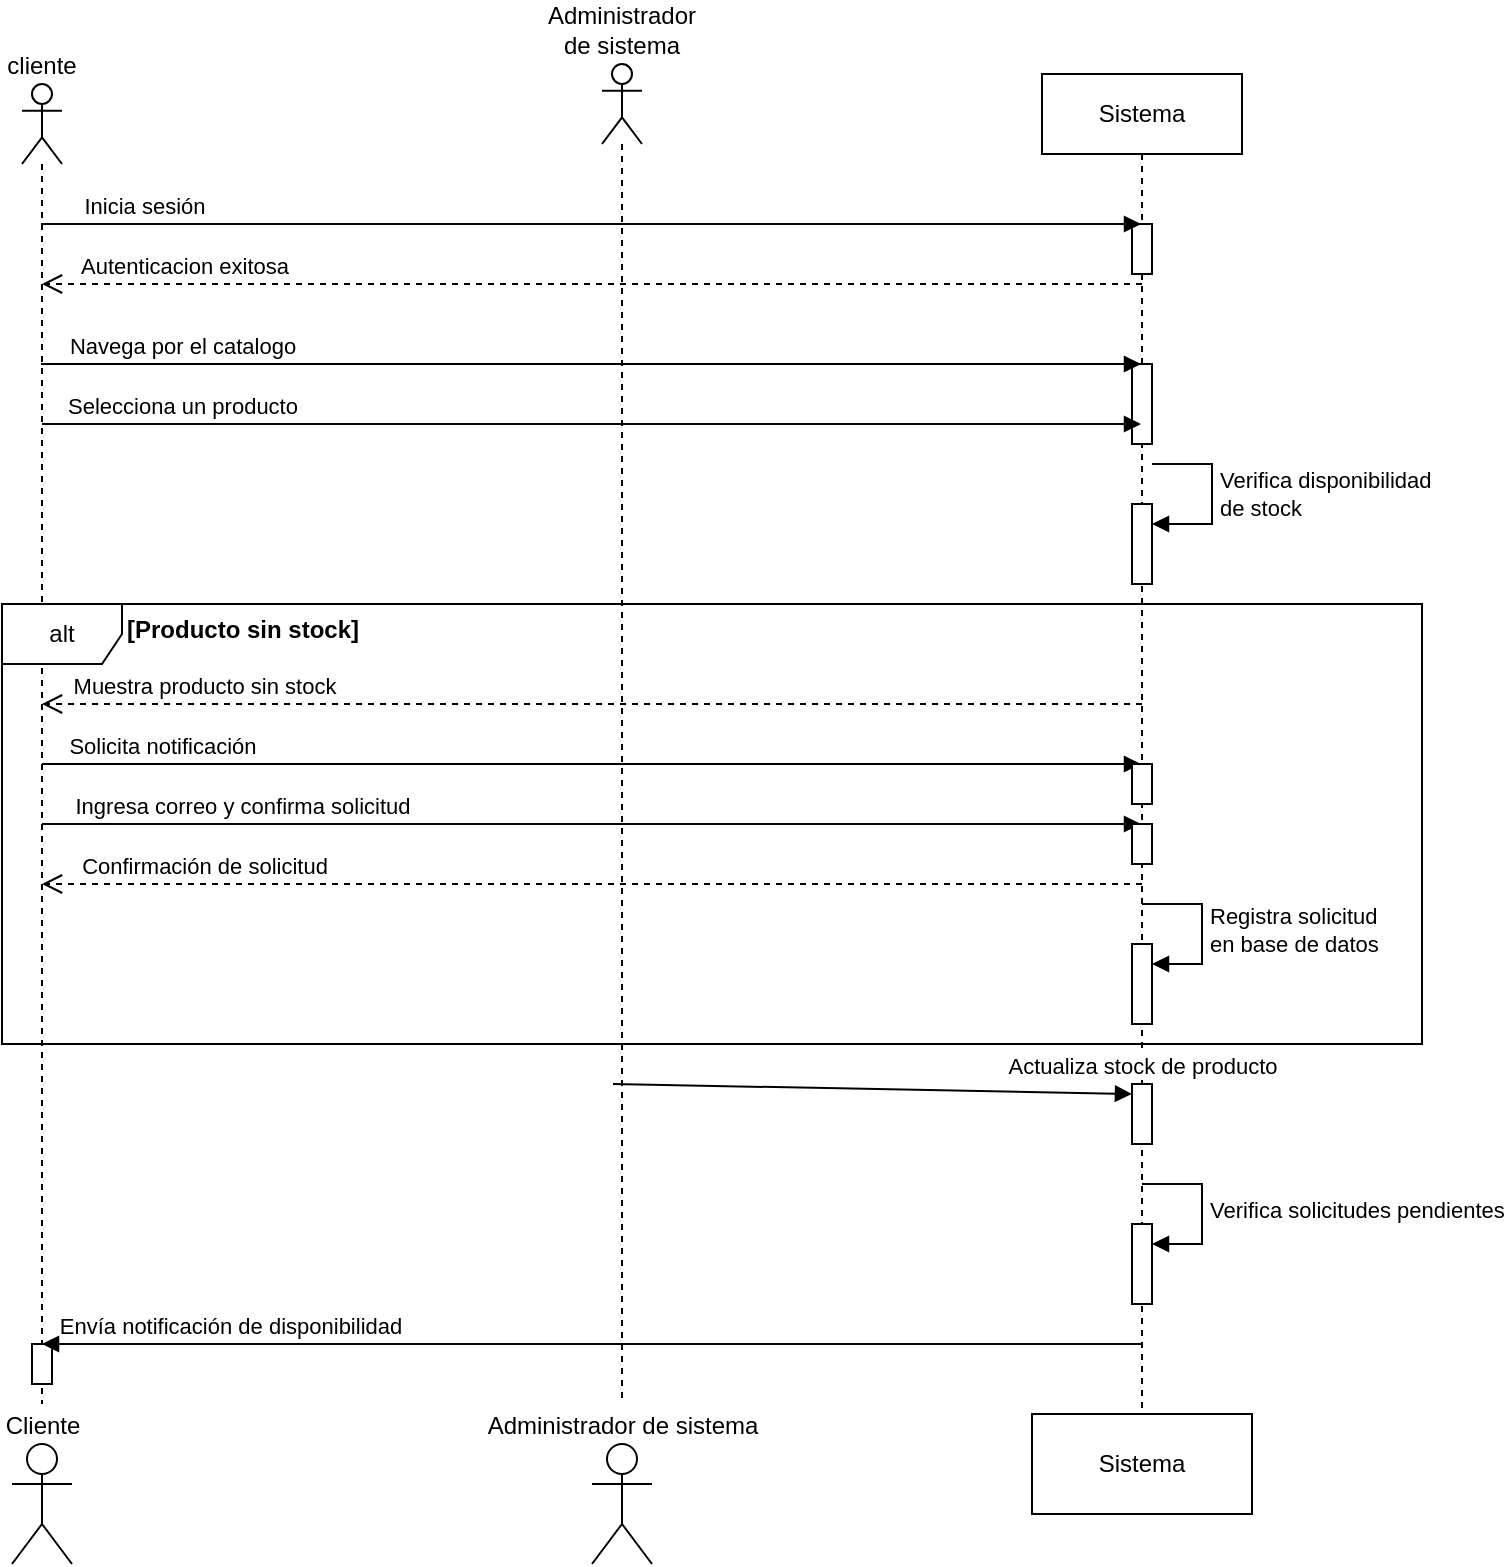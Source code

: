 <mxfile version="26.1.0">
  <diagram name="Page-1" id="2YBvvXClWsGukQMizWep">
    <mxGraphModel grid="1" page="1" gridSize="10" guides="1" tooltips="1" connect="1" arrows="1" fold="1" pageScale="1" pageWidth="850" pageHeight="1100" math="0" shadow="0">
      <root>
        <mxCell id="0" />
        <mxCell id="1" parent="0" />
        <mxCell id="gCsTTr0_gdNnDzfN7Fox-3" value="cliente" style="shape=umlLifeline;perimeter=lifelinePerimeter;whiteSpace=wrap;html=1;container=1;dropTarget=0;collapsible=0;recursiveResize=0;outlineConnect=0;portConstraint=eastwest;newEdgeStyle={&quot;curved&quot;:0,&quot;rounded&quot;:0};participant=umlActor;labelPosition=center;verticalLabelPosition=top;align=center;verticalAlign=bottom;" vertex="1" parent="1">
          <mxGeometry x="80" y="130" width="20" height="660" as="geometry" />
        </mxCell>
        <mxCell id="gCsTTr0_gdNnDzfN7Fox-33" value="" style="html=1;points=[[0,0,0,0,5],[0,1,0,0,-5],[1,0,0,0,5],[1,1,0,0,-5]];perimeter=orthogonalPerimeter;outlineConnect=0;targetShapes=umlLifeline;portConstraint=eastwest;newEdgeStyle={&quot;curved&quot;:0,&quot;rounded&quot;:0};" vertex="1" parent="gCsTTr0_gdNnDzfN7Fox-3">
          <mxGeometry x="5" y="630" width="10" height="20" as="geometry" />
        </mxCell>
        <mxCell id="gCsTTr0_gdNnDzfN7Fox-4" value="Administrador de sistema" style="shape=umlLifeline;perimeter=lifelinePerimeter;whiteSpace=wrap;html=1;container=1;dropTarget=0;collapsible=0;recursiveResize=0;outlineConnect=0;portConstraint=eastwest;newEdgeStyle={&quot;curved&quot;:0,&quot;rounded&quot;:0};participant=umlActor;labelPosition=center;verticalLabelPosition=top;align=center;verticalAlign=bottom;" vertex="1" parent="1">
          <mxGeometry x="370" y="120" width="20" height="670" as="geometry" />
        </mxCell>
        <mxCell id="gCsTTr0_gdNnDzfN7Fox-5" value="Sistema" style="shape=umlLifeline;perimeter=lifelinePerimeter;whiteSpace=wrap;html=1;container=1;dropTarget=0;collapsible=0;recursiveResize=0;outlineConnect=0;portConstraint=eastwest;newEdgeStyle={&quot;curved&quot;:0,&quot;rounded&quot;:0};" vertex="1" parent="1">
          <mxGeometry x="590" y="125" width="100" height="670" as="geometry" />
        </mxCell>
        <mxCell id="gCsTTr0_gdNnDzfN7Fox-11" value="" style="html=1;points=[[0,0,0,0,5],[0,1,0,0,-5],[1,0,0,0,5],[1,1,0,0,-5]];perimeter=orthogonalPerimeter;outlineConnect=0;targetShapes=umlLifeline;portConstraint=eastwest;newEdgeStyle={&quot;curved&quot;:0,&quot;rounded&quot;:0};" vertex="1" parent="gCsTTr0_gdNnDzfN7Fox-5">
          <mxGeometry x="45" y="215" width="10" height="40" as="geometry" />
        </mxCell>
        <mxCell id="gCsTTr0_gdNnDzfN7Fox-12" value="Verifica disponibilidad&amp;nbsp;&lt;div&gt;de stock&lt;/div&gt;" style="html=1;align=left;spacingLeft=2;endArrow=block;rounded=0;edgeStyle=orthogonalEdgeStyle;curved=0;rounded=0;" edge="1" parent="gCsTTr0_gdNnDzfN7Fox-5" target="gCsTTr0_gdNnDzfN7Fox-11">
          <mxGeometry relative="1" as="geometry">
            <mxPoint x="55" y="195" as="sourcePoint" />
            <Array as="points">
              <mxPoint x="85" y="225" />
            </Array>
          </mxGeometry>
        </mxCell>
        <mxCell id="gCsTTr0_gdNnDzfN7Fox-22" value="" style="html=1;points=[[0,0,0,0,5],[0,1,0,0,-5],[1,0,0,0,5],[1,1,0,0,-5]];perimeter=orthogonalPerimeter;outlineConnect=0;targetShapes=umlLifeline;portConstraint=eastwest;newEdgeStyle={&quot;curved&quot;:0,&quot;rounded&quot;:0};" vertex="1" parent="gCsTTr0_gdNnDzfN7Fox-5">
          <mxGeometry x="45" y="575" width="10" height="40" as="geometry" />
        </mxCell>
        <mxCell id="gCsTTr0_gdNnDzfN7Fox-29" value="" style="html=1;points=[[0,0,0,0,5],[0,1,0,0,-5],[1,0,0,0,5],[1,1,0,0,-5]];perimeter=orthogonalPerimeter;outlineConnect=0;targetShapes=umlLifeline;portConstraint=eastwest;newEdgeStyle={&quot;curved&quot;:0,&quot;rounded&quot;:0};" vertex="1" parent="gCsTTr0_gdNnDzfN7Fox-5">
          <mxGeometry x="45" y="75" width="10" height="25" as="geometry" />
        </mxCell>
        <mxCell id="rUnMjIj-jcn70UuNAQK2-4" value="" style="html=1;points=[[0,0,0,0,5],[0,1,0,0,-5],[1,0,0,0,5],[1,1,0,0,-5]];perimeter=orthogonalPerimeter;outlineConnect=0;targetShapes=umlLifeline;portConstraint=eastwest;newEdgeStyle={&quot;curved&quot;:0,&quot;rounded&quot;:0};" vertex="1" parent="gCsTTr0_gdNnDzfN7Fox-5">
          <mxGeometry x="45" y="145" width="10" height="40" as="geometry" />
        </mxCell>
        <mxCell id="gCsTTr0_gdNnDzfN7Fox-6" value="Inicia sesión" style="html=1;verticalAlign=bottom;endArrow=block;curved=0;rounded=0;" edge="1" parent="1">
          <mxGeometry x="-0.816" width="80" relative="1" as="geometry">
            <mxPoint x="89.5" y="200" as="sourcePoint" />
            <mxPoint x="639.5" y="200" as="targetPoint" />
            <mxPoint x="1" as="offset" />
          </mxGeometry>
        </mxCell>
        <mxCell id="gCsTTr0_gdNnDzfN7Fox-7" value="Autenticacion exitosa" style="html=1;verticalAlign=bottom;endArrow=open;dashed=1;endSize=8;curved=0;rounded=0;" edge="1" parent="1" target="gCsTTr0_gdNnDzfN7Fox-3">
          <mxGeometry x="0.744" relative="1" as="geometry">
            <mxPoint x="640" y="230" as="sourcePoint" />
            <mxPoint x="560" y="230" as="targetPoint" />
            <mxPoint as="offset" />
          </mxGeometry>
        </mxCell>
        <mxCell id="gCsTTr0_gdNnDzfN7Fox-8" value="Navega por el catalogo" style="html=1;verticalAlign=bottom;endArrow=block;curved=0;rounded=0;" edge="1" parent="1">
          <mxGeometry x="-0.744" width="80" relative="1" as="geometry">
            <mxPoint x="89.5" y="270" as="sourcePoint" />
            <mxPoint x="639.5" y="270" as="targetPoint" />
            <mxPoint as="offset" />
          </mxGeometry>
        </mxCell>
        <mxCell id="gCsTTr0_gdNnDzfN7Fox-9" value="Selecciona un producto" style="html=1;verticalAlign=bottom;endArrow=block;curved=0;rounded=0;" edge="1" parent="1">
          <mxGeometry x="-0.745" width="80" relative="1" as="geometry">
            <mxPoint x="90" y="300" as="sourcePoint" />
            <mxPoint x="639.5" y="300" as="targetPoint" />
            <mxPoint as="offset" />
          </mxGeometry>
        </mxCell>
        <mxCell id="gCsTTr0_gdNnDzfN7Fox-13" value="alt" style="shape=umlFrame;whiteSpace=wrap;html=1;pointerEvents=0;" vertex="1" parent="1">
          <mxGeometry x="70" y="390" width="710" height="220" as="geometry" />
        </mxCell>
        <mxCell id="gCsTTr0_gdNnDzfN7Fox-14" value="Muestra producto sin stock" style="html=1;verticalAlign=bottom;endArrow=open;dashed=1;endSize=8;curved=0;rounded=0;" edge="1" parent="1" target="gCsTTr0_gdNnDzfN7Fox-3">
          <mxGeometry x="0.708" relative="1" as="geometry">
            <mxPoint x="640" y="440" as="sourcePoint" />
            <mxPoint x="580" y="440" as="targetPoint" />
            <mxPoint as="offset" />
          </mxGeometry>
        </mxCell>
        <mxCell id="gCsTTr0_gdNnDzfN7Fox-15" value="Solicita notificación" style="html=1;verticalAlign=bottom;endArrow=block;curved=0;rounded=0;" edge="1" parent="1" target="gCsTTr0_gdNnDzfN7Fox-5">
          <mxGeometry x="-0.782" width="80" relative="1" as="geometry">
            <mxPoint x="90" y="470" as="sourcePoint" />
            <mxPoint x="170" y="470" as="targetPoint" />
            <mxPoint as="offset" />
          </mxGeometry>
        </mxCell>
        <mxCell id="gCsTTr0_gdNnDzfN7Fox-16" value="Ingresa correo y confirma solicitud" style="html=1;verticalAlign=bottom;endArrow=block;curved=0;rounded=0;" edge="1" parent="1" target="gCsTTr0_gdNnDzfN7Fox-5">
          <mxGeometry x="-0.636" width="80" relative="1" as="geometry">
            <mxPoint x="90" y="500" as="sourcePoint" />
            <mxPoint x="170" y="500" as="targetPoint" />
            <mxPoint as="offset" />
          </mxGeometry>
        </mxCell>
        <mxCell id="gCsTTr0_gdNnDzfN7Fox-17" value="Confirmación de solicitud" style="html=1;verticalAlign=bottom;endArrow=open;dashed=1;endSize=8;curved=0;rounded=0;" edge="1" parent="1" target="gCsTTr0_gdNnDzfN7Fox-3">
          <mxGeometry x="0.708" relative="1" as="geometry">
            <mxPoint x="640" y="530" as="sourcePoint" />
            <mxPoint x="560" y="530" as="targetPoint" />
            <mxPoint as="offset" />
          </mxGeometry>
        </mxCell>
        <mxCell id="gCsTTr0_gdNnDzfN7Fox-18" value="" style="html=1;points=[[0,0,0,0,5],[0,1,0,0,-5],[1,0,0,0,5],[1,1,0,0,-5]];perimeter=orthogonalPerimeter;outlineConnect=0;targetShapes=umlLifeline;portConstraint=eastwest;newEdgeStyle={&quot;curved&quot;:0,&quot;rounded&quot;:0};" vertex="1" parent="1">
          <mxGeometry x="635" y="560" width="10" height="40" as="geometry" />
        </mxCell>
        <mxCell id="gCsTTr0_gdNnDzfN7Fox-19" value="Registra solicitud&amp;nbsp;&lt;div&gt;e&lt;span style=&quot;background-color: light-dark(#ffffff, var(--ge-dark-color, #121212)); color: light-dark(rgb(0, 0, 0), rgb(255, 255, 255));&quot;&gt;n base de datos&lt;/span&gt;&lt;/div&gt;" style="html=1;align=left;spacingLeft=2;endArrow=block;rounded=0;edgeStyle=orthogonalEdgeStyle;curved=0;rounded=0;" edge="1" parent="1">
          <mxGeometry relative="1" as="geometry">
            <mxPoint x="640" y="540" as="sourcePoint" />
            <Array as="points">
              <mxPoint x="670" y="570" />
            </Array>
            <mxPoint x="645" y="570" as="targetPoint" />
          </mxGeometry>
        </mxCell>
        <mxCell id="gCsTTr0_gdNnDzfN7Fox-21" value="Actualiza stock de producto" style="html=1;verticalAlign=bottom;endArrow=block;curved=0;rounded=0;entryX=0.5;entryY=0.754;entryDx=0;entryDy=0;entryPerimeter=0;" edge="1" parent="1" target="gCsTTr0_gdNnDzfN7Fox-5" source="gCsTTr0_gdNnDzfN7Fox-31">
          <mxGeometry x="-0.349" width="80" relative="1" as="geometry">
            <mxPoint x="375.5" y="630" as="sourcePoint" />
            <mxPoint x="635" y="630" as="targetPoint" />
            <mxPoint as="offset" />
          </mxGeometry>
        </mxCell>
        <mxCell id="gCsTTr0_gdNnDzfN7Fox-23" value="Verifica solicitudes pendientes" style="html=1;align=left;spacingLeft=2;endArrow=block;rounded=0;edgeStyle=orthogonalEdgeStyle;curved=0;rounded=0;" edge="1" parent="1">
          <mxGeometry relative="1" as="geometry">
            <mxPoint x="640" y="680" as="sourcePoint" />
            <Array as="points">
              <mxPoint x="670" y="710" />
            </Array>
            <mxPoint x="645" y="710" as="targetPoint" />
          </mxGeometry>
        </mxCell>
        <mxCell id="gCsTTr0_gdNnDzfN7Fox-24" value="Envía notificación de disponibilidad" style="html=1;verticalAlign=bottom;endArrow=block;curved=0;rounded=0;" edge="1" parent="1" source="gCsTTr0_gdNnDzfN7Fox-5">
          <mxGeometry x="0.657" width="80" relative="1" as="geometry">
            <mxPoint x="635" y="760" as="sourcePoint" />
            <mxPoint x="90" y="760" as="targetPoint" />
            <mxPoint as="offset" />
          </mxGeometry>
        </mxCell>
        <mxCell id="gCsTTr0_gdNnDzfN7Fox-25" value="Cliente" style="shape=umlActor;verticalLabelPosition=top;verticalAlign=bottom;html=1;labelPosition=center;align=center;" vertex="1" parent="1">
          <mxGeometry x="75" y="810" width="30" height="60" as="geometry" />
        </mxCell>
        <mxCell id="gCsTTr0_gdNnDzfN7Fox-26" value="Administrador de sistema" style="shape=umlActor;verticalLabelPosition=top;verticalAlign=bottom;html=1;labelPosition=center;align=center;" vertex="1" parent="1">
          <mxGeometry x="365" y="810" width="30" height="60" as="geometry" />
        </mxCell>
        <mxCell id="gCsTTr0_gdNnDzfN7Fox-27" value="Sistema" style="html=1;whiteSpace=wrap;" vertex="1" parent="1">
          <mxGeometry x="585" y="795" width="110" height="50" as="geometry" />
        </mxCell>
        <mxCell id="gCsTTr0_gdNnDzfN7Fox-28" value="[Producto sin stock]" style="text;align=center;fontStyle=1;verticalAlign=middle;spacingLeft=3;spacingRight=3;strokeColor=none;rotatable=0;points=[[0,0.5],[1,0.5]];portConstraint=eastwest;html=1;" vertex="1" parent="1">
          <mxGeometry x="150" y="390" width="80" height="26" as="geometry" />
        </mxCell>
        <mxCell id="gCsTTr0_gdNnDzfN7Fox-32" value="" style="html=1;points=[[0,0,0,0,5],[0,1,0,0,-5],[1,0,0,0,5],[1,1,0,0,-5]];perimeter=orthogonalPerimeter;outlineConnect=0;targetShapes=umlLifeline;portConstraint=eastwest;newEdgeStyle={&quot;curved&quot;:0,&quot;rounded&quot;:0};" vertex="1" parent="1">
          <mxGeometry x="635" y="470" width="10" height="20" as="geometry" />
        </mxCell>
        <mxCell id="rUnMjIj-jcn70UuNAQK2-1" value="" style="html=1;points=[[0,0,0,0,5],[0,1,0,0,-5],[1,0,0,0,5],[1,1,0,0,-5]];perimeter=orthogonalPerimeter;outlineConnect=0;targetShapes=umlLifeline;portConstraint=eastwest;newEdgeStyle={&quot;curved&quot;:0,&quot;rounded&quot;:0};" vertex="1" parent="1">
          <mxGeometry x="635" y="500" width="10" height="20" as="geometry" />
        </mxCell>
        <mxCell id="rUnMjIj-jcn70UuNAQK2-2" value="" style="html=1;verticalAlign=bottom;endArrow=block;curved=0;rounded=0;entryX=0;entryY=0;entryDx=0;entryDy=5;entryPerimeter=0;" edge="1" parent="1" target="gCsTTr0_gdNnDzfN7Fox-31">
          <mxGeometry x="-0.349" width="80" relative="1" as="geometry">
            <mxPoint x="375.5" y="630" as="sourcePoint" />
            <mxPoint x="640" y="630" as="targetPoint" />
            <mxPoint as="offset" />
          </mxGeometry>
        </mxCell>
        <mxCell id="gCsTTr0_gdNnDzfN7Fox-31" value="" style="html=1;points=[[0,0,0,0,5],[0,1,0,0,-5],[1,0,0,0,5],[1,1,0,0,-5]];perimeter=orthogonalPerimeter;outlineConnect=0;targetShapes=umlLifeline;portConstraint=eastwest;newEdgeStyle={&quot;curved&quot;:0,&quot;rounded&quot;:0};" vertex="1" parent="1">
          <mxGeometry x="635" y="630" width="10" height="30" as="geometry" />
        </mxCell>
      </root>
    </mxGraphModel>
  </diagram>
</mxfile>
